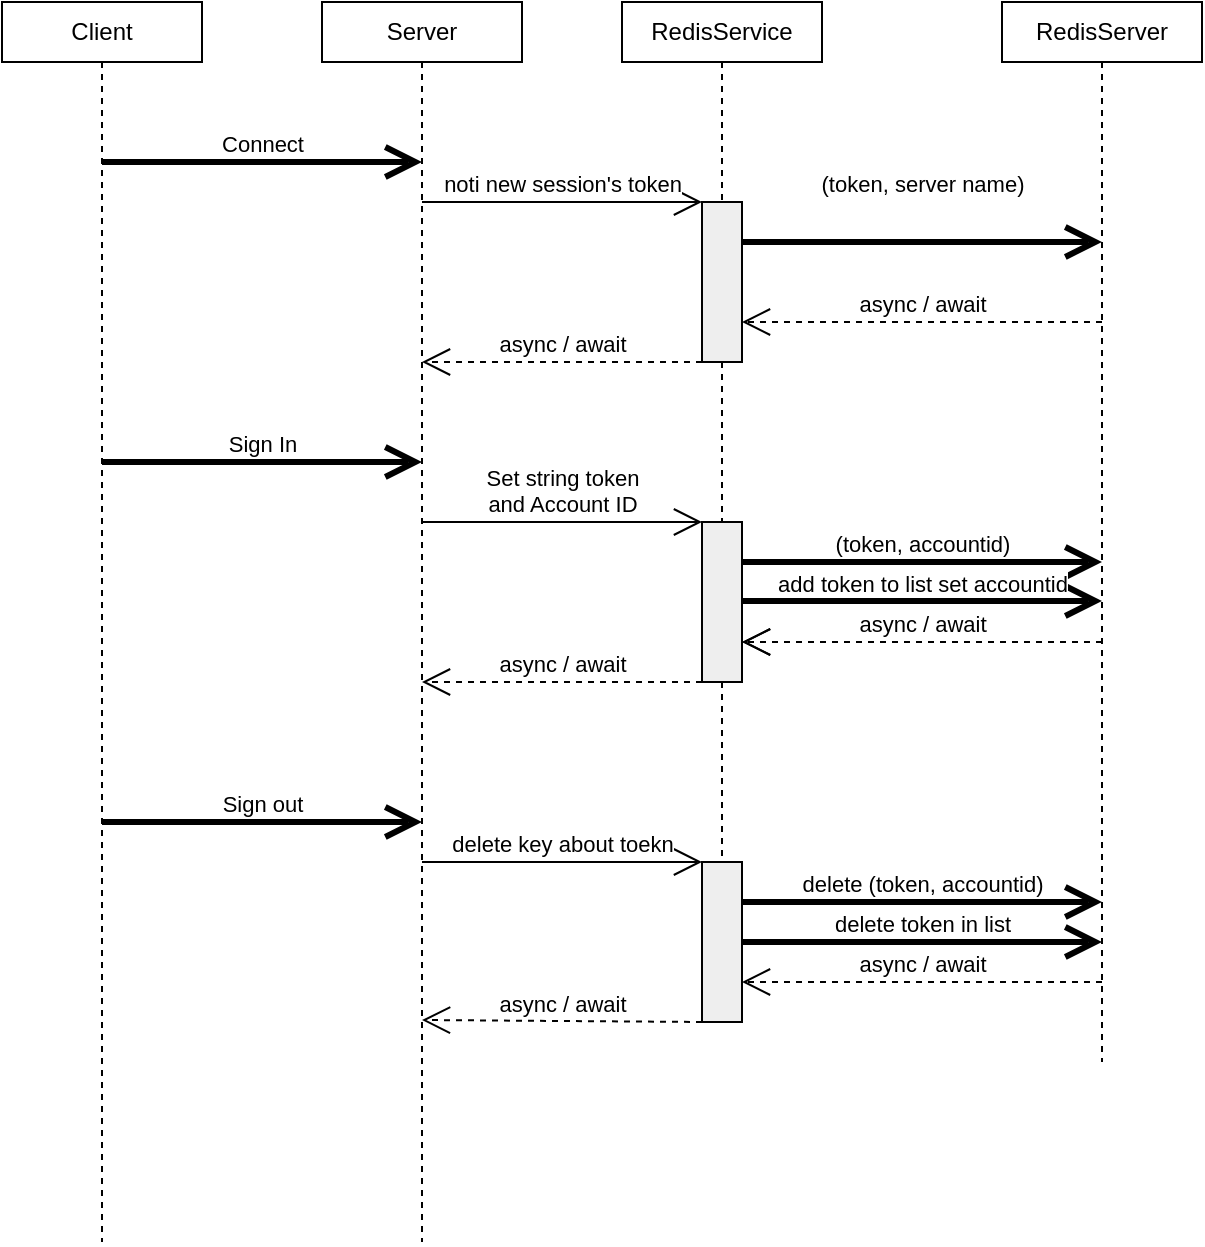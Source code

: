<mxfile version="14.8.0" type="device"><diagram id="z3nXXRcu1gtJEWQtjPYM" name="Page-1"><mxGraphModel dx="1346" dy="705" grid="1" gridSize="10" guides="1" tooltips="1" connect="1" arrows="1" fold="1" page="1" pageScale="1" pageWidth="827" pageHeight="1169" math="0" shadow="0"><root><mxCell id="0"/><mxCell id="1" parent="0"/><mxCell id="c2W7lYb2LRkG1L3gsLFJ-67" value="Server" style="shape=rect;html=1;whiteSpace=wrap;align=center;" vertex="1" parent="1"><mxGeometry x="320" y="40" width="100" height="30" as="geometry"/></mxCell><mxCell id="c2W7lYb2LRkG1L3gsLFJ-68" value="RedisService" style="shape=rect;html=1;whiteSpace=wrap;align=center;" vertex="1" parent="1"><mxGeometry x="470" y="40" width="100" height="30" as="geometry"/></mxCell><mxCell id="c2W7lYb2LRkG1L3gsLFJ-69" value="" style="edgeStyle=none;dashed=1;html=1;endArrow=none;" edge="1" source="c2W7lYb2LRkG1L3gsLFJ-67" parent="1"><mxGeometry relative="1" as="geometry"><mxPoint x="370" y="660" as="targetPoint"/></mxGeometry></mxCell><mxCell id="c2W7lYb2LRkG1L3gsLFJ-70" value="" style="edgeStyle=none;dashed=1;html=1;endArrow=none;" edge="1" source="c2W7lYb2LRkG1L3gsLFJ-68" parent="1" target="c2W7lYb2LRkG1L3gsLFJ-78"><mxGeometry relative="1" as="geometry"><mxPoint x="520" y="140" as="targetPoint"/></mxGeometry></mxCell><mxCell id="c2W7lYb2LRkG1L3gsLFJ-71" value="noti new session's token" style="edgeStyle=none;html=1;endArrow=open;verticalAlign=bottom;endSize=12;entryX=0;entryY=0;entryDx=0;entryDy=0;" edge="1" parent="1" target="c2W7lYb2LRkG1L3gsLFJ-78"><mxGeometry relative="1" as="geometry"><mxPoint x="370" y="140" as="sourcePoint"/><mxPoint x="520" y="150" as="targetPoint"/></mxGeometry></mxCell><mxCell id="c2W7lYb2LRkG1L3gsLFJ-78" value="" style="shape=rect;html=1;fillColor=#eeeeee;" vertex="1" parent="1"><mxGeometry x="510" y="140" width="20" height="80" as="geometry"/></mxCell><mxCell id="c2W7lYb2LRkG1L3gsLFJ-79" value="" style="edgeStyle=none;dashed=1;html=1;endArrow=none;exitX=0.5;exitY=1;exitDx=0;exitDy=0;" edge="1" parent="1" source="c2W7lYb2LRkG1L3gsLFJ-78"><mxGeometry relative="1" as="geometry"><mxPoint x="520" y="310" as="targetPoint"/><mxPoint x="530" y="240" as="sourcePoint"/></mxGeometry></mxCell><mxCell id="c2W7lYb2LRkG1L3gsLFJ-80" value="(token, server name)" style="edgeStyle=none;html=1;endArrow=open;endSize=12;strokeWidth=3;verticalAlign=bottom;exitX=1;exitY=0.25;exitDx=0;exitDy=0;" edge="1" parent="1" source="c2W7lYb2LRkG1L3gsLFJ-78"><mxGeometry y="20" width="160" relative="1" as="geometry"><mxPoint x="530" y="160" as="sourcePoint"/><mxPoint x="710" y="160" as="targetPoint"/><mxPoint as="offset"/></mxGeometry></mxCell><mxCell id="c2W7lYb2LRkG1L3gsLFJ-81" value="RedisService" style="shape=rect;html=1;whiteSpace=wrap;align=center;" vertex="1" parent="1"><mxGeometry x="470" y="40" width="100" height="30" as="geometry"/></mxCell><mxCell id="c2W7lYb2LRkG1L3gsLFJ-82" value="RedisServer" style="shape=rect;html=1;whiteSpace=wrap;align=center;" vertex="1" parent="1"><mxGeometry x="660" y="40" width="100" height="30" as="geometry"/></mxCell><mxCell id="c2W7lYb2LRkG1L3gsLFJ-83" value="" style="edgeStyle=none;dashed=1;html=1;endArrow=none;exitX=0.5;exitY=1;exitDx=0;exitDy=0;" edge="1" parent="1" target="c2W7lYb2LRkG1L3gsLFJ-92"><mxGeometry relative="1" as="geometry"><mxPoint x="520" y="310" as="targetPoint"/><mxPoint x="520" y="220" as="sourcePoint"/></mxGeometry></mxCell><mxCell id="c2W7lYb2LRkG1L3gsLFJ-84" value="" style="edgeStyle=none;dashed=1;html=1;endArrow=none;exitX=0.5;exitY=1;exitDx=0;exitDy=0;" edge="1" parent="1" source="c2W7lYb2LRkG1L3gsLFJ-82"><mxGeometry relative="1" as="geometry"><mxPoint x="710" y="570" as="targetPoint"/><mxPoint x="530" y="230" as="sourcePoint"/><Array as="points"><mxPoint x="710" y="240"/></Array></mxGeometry></mxCell><mxCell id="c2W7lYb2LRkG1L3gsLFJ-85" value="async / await" style="edgeStyle=none;html=1;endArrow=open;endSize=12;dashed=1;verticalAlign=bottom;" edge="1" parent="1"><mxGeometry width="160" relative="1" as="geometry"><mxPoint x="710" y="200" as="sourcePoint"/><mxPoint x="530" y="200" as="targetPoint"/></mxGeometry></mxCell><mxCell id="c2W7lYb2LRkG1L3gsLFJ-86" value="async / await" style="edgeStyle=none;html=1;endArrow=open;endSize=12;dashed=1;verticalAlign=bottom;exitX=0;exitY=1;exitDx=0;exitDy=0;" edge="1" parent="1" source="c2W7lYb2LRkG1L3gsLFJ-78"><mxGeometry width="160" relative="1" as="geometry"><mxPoint x="500" y="200" as="sourcePoint"/><mxPoint x="370" y="220" as="targetPoint"/></mxGeometry></mxCell><mxCell id="c2W7lYb2LRkG1L3gsLFJ-88" value="Client" style="shape=rect;html=1;whiteSpace=wrap;align=center;" vertex="1" parent="1"><mxGeometry x="160" y="40" width="100" height="30" as="geometry"/></mxCell><mxCell id="c2W7lYb2LRkG1L3gsLFJ-89" value="" style="edgeStyle=none;dashed=1;html=1;endArrow=none;" edge="1" parent="1" source="c2W7lYb2LRkG1L3gsLFJ-88"><mxGeometry relative="1" as="geometry"><mxPoint x="210" y="660" as="targetPoint"/></mxGeometry></mxCell><mxCell id="c2W7lYb2LRkG1L3gsLFJ-90" value="Connect" style="edgeStyle=none;html=1;endArrow=open;endSize=12;strokeWidth=3;verticalAlign=bottom;" edge="1" parent="1"><mxGeometry width="160" relative="1" as="geometry"><mxPoint x="210" y="120" as="sourcePoint"/><mxPoint x="370" y="120" as="targetPoint"/></mxGeometry></mxCell><mxCell id="c2W7lYb2LRkG1L3gsLFJ-91" value="Sign In" style="edgeStyle=none;html=1;endArrow=open;endSize=12;strokeWidth=3;verticalAlign=bottom;" edge="1" parent="1"><mxGeometry width="160" relative="1" as="geometry"><mxPoint x="210" y="270" as="sourcePoint"/><mxPoint x="370" y="270" as="targetPoint"/></mxGeometry></mxCell><mxCell id="c2W7lYb2LRkG1L3gsLFJ-92" value="" style="shape=rect;html=1;fillColor=#eeeeee;" vertex="1" parent="1"><mxGeometry x="510" y="300" width="20" height="80" as="geometry"/></mxCell><mxCell id="c2W7lYb2LRkG1L3gsLFJ-94" value="Set string token &lt;br&gt;and Account ID" style="edgeStyle=none;html=1;endArrow=open;verticalAlign=bottom;endSize=12;entryX=0;entryY=0;entryDx=0;entryDy=0;" edge="1" parent="1" target="c2W7lYb2LRkG1L3gsLFJ-92"><mxGeometry relative="1" as="geometry"><mxPoint x="370" y="300" as="sourcePoint"/><mxPoint x="480" y="300" as="targetPoint"/></mxGeometry></mxCell><mxCell id="c2W7lYb2LRkG1L3gsLFJ-95" value="(token, accountid)" style="edgeStyle=none;html=1;endArrow=open;endSize=12;strokeWidth=3;verticalAlign=bottom;exitX=1;exitY=0.25;exitDx=0;exitDy=0;" edge="1" parent="1" source="c2W7lYb2LRkG1L3gsLFJ-92"><mxGeometry width="160" relative="1" as="geometry"><mxPoint x="540" y="300" as="sourcePoint"/><mxPoint x="710" y="320" as="targetPoint"/></mxGeometry></mxCell><mxCell id="c2W7lYb2LRkG1L3gsLFJ-96" value="add token to list set accountid" style="edgeStyle=none;html=1;endArrow=open;endSize=12;strokeWidth=3;verticalAlign=bottom;exitX=1;exitY=0.25;exitDx=0;exitDy=0;" edge="1" parent="1"><mxGeometry width="160" relative="1" as="geometry"><mxPoint x="530" y="339.5" as="sourcePoint"/><mxPoint x="710" y="339.5" as="targetPoint"/></mxGeometry></mxCell><mxCell id="c2W7lYb2LRkG1L3gsLFJ-97" value="async / await" style="edgeStyle=none;html=1;endArrow=open;endSize=12;dashed=1;verticalAlign=bottom;entryX=1;entryY=0.75;entryDx=0;entryDy=0;" edge="1" parent="1" target="c2W7lYb2LRkG1L3gsLFJ-92"><mxGeometry width="160" relative="1" as="geometry"><mxPoint x="710" y="360" as="sourcePoint"/><mxPoint x="540" y="210" as="targetPoint"/></mxGeometry></mxCell><mxCell id="c2W7lYb2LRkG1L3gsLFJ-98" value="async / await" style="edgeStyle=none;html=1;endArrow=open;endSize=12;dashed=1;verticalAlign=bottom;entryX=1;entryY=0.75;entryDx=0;entryDy=0;" edge="1" parent="1"><mxGeometry width="160" relative="1" as="geometry"><mxPoint x="710" y="360" as="sourcePoint"/><mxPoint x="530" y="360" as="targetPoint"/></mxGeometry></mxCell><mxCell id="c2W7lYb2LRkG1L3gsLFJ-99" value="async / await" style="edgeStyle=none;html=1;endArrow=open;endSize=12;dashed=1;verticalAlign=bottom;exitX=0;exitY=1;exitDx=0;exitDy=0;" edge="1" parent="1" source="c2W7lYb2LRkG1L3gsLFJ-92"><mxGeometry width="160" relative="1" as="geometry"><mxPoint x="720" y="370" as="sourcePoint"/><mxPoint x="370" y="380" as="targetPoint"/></mxGeometry></mxCell><mxCell id="c2W7lYb2LRkG1L3gsLFJ-100" value="Sign out" style="edgeStyle=none;html=1;endArrow=open;endSize=12;strokeWidth=3;verticalAlign=bottom;" edge="1" parent="1"><mxGeometry width="160" relative="1" as="geometry"><mxPoint x="210" y="450" as="sourcePoint"/><mxPoint x="370" y="450" as="targetPoint"/></mxGeometry></mxCell><mxCell id="c2W7lYb2LRkG1L3gsLFJ-101" value="" style="edgeStyle=none;dashed=1;html=1;endArrow=none;" edge="1" parent="1" target="c2W7lYb2LRkG1L3gsLFJ-102" source="c2W7lYb2LRkG1L3gsLFJ-92"><mxGeometry relative="1" as="geometry"><mxPoint x="520" y="480" as="targetPoint"/><mxPoint x="520" y="390" as="sourcePoint"/></mxGeometry></mxCell><mxCell id="c2W7lYb2LRkG1L3gsLFJ-102" value="" style="shape=rect;html=1;fillColor=#eeeeee;" vertex="1" parent="1"><mxGeometry x="510" y="470" width="20" height="80" as="geometry"/></mxCell><mxCell id="c2W7lYb2LRkG1L3gsLFJ-103" value="delete key about toekn" style="edgeStyle=none;html=1;endArrow=open;verticalAlign=bottom;endSize=12;entryX=0;entryY=0;entryDx=0;entryDy=0;" edge="1" parent="1" target="c2W7lYb2LRkG1L3gsLFJ-102"><mxGeometry relative="1" as="geometry"><mxPoint x="370" y="470" as="sourcePoint"/><mxPoint x="510" y="490" as="targetPoint"/></mxGeometry></mxCell><mxCell id="c2W7lYb2LRkG1L3gsLFJ-104" value="delete (token, accountid)" style="edgeStyle=none;html=1;endArrow=open;endSize=12;strokeWidth=3;verticalAlign=bottom;exitX=1;exitY=0.25;exitDx=0;exitDy=0;" edge="1" parent="1" source="c2W7lYb2LRkG1L3gsLFJ-102"><mxGeometry width="160" relative="1" as="geometry"><mxPoint x="570" y="480" as="sourcePoint"/><mxPoint x="710" y="490" as="targetPoint"/></mxGeometry></mxCell><mxCell id="c2W7lYb2LRkG1L3gsLFJ-105" value="delete token in list" style="edgeStyle=none;html=1;endArrow=open;endSize=12;strokeWidth=3;verticalAlign=bottom;exitX=1;exitY=0.5;exitDx=0;exitDy=0;" edge="1" parent="1" source="c2W7lYb2LRkG1L3gsLFJ-102"><mxGeometry width="160" relative="1" as="geometry"><mxPoint x="530" y="520" as="sourcePoint"/><mxPoint x="710" y="510" as="targetPoint"/></mxGeometry></mxCell><mxCell id="c2W7lYb2LRkG1L3gsLFJ-106" value="async / await" style="edgeStyle=none;html=1;endArrow=open;endSize=12;dashed=1;verticalAlign=bottom;entryX=1;entryY=0.75;entryDx=0;entryDy=0;" edge="1" parent="1" target="c2W7lYb2LRkG1L3gsLFJ-102"><mxGeometry width="160" relative="1" as="geometry"><mxPoint x="710" y="530" as="sourcePoint"/><mxPoint x="540" y="370" as="targetPoint"/></mxGeometry></mxCell><mxCell id="c2W7lYb2LRkG1L3gsLFJ-107" value="async / await" style="edgeStyle=none;html=1;endArrow=open;endSize=12;dashed=1;verticalAlign=bottom;entryX=1;entryY=0.75;entryDx=0;entryDy=0;exitX=0;exitY=1;exitDx=0;exitDy=0;" edge="1" parent="1" source="c2W7lYb2LRkG1L3gsLFJ-102"><mxGeometry width="160" relative="1" as="geometry"><mxPoint x="510" y="549" as="sourcePoint"/><mxPoint x="370" y="549" as="targetPoint"/></mxGeometry></mxCell></root></mxGraphModel></diagram></mxfile>